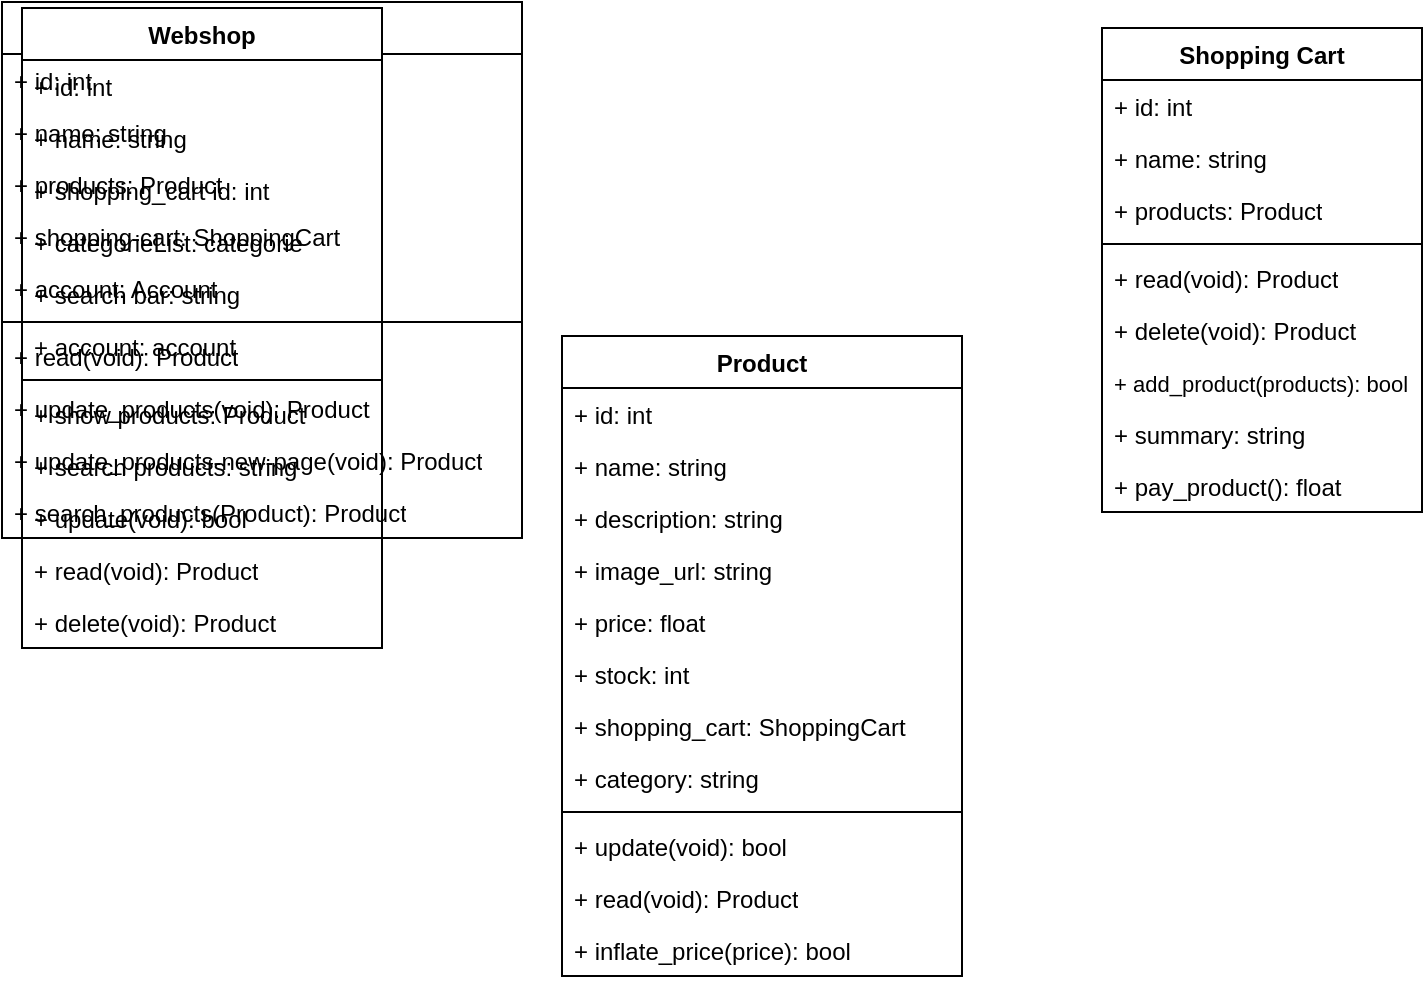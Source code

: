 <mxfile version="24.5.2" type="device">
  <diagram id="C5RBs43oDa-KdzZeNtuy" name="Page-1">
    <mxGraphModel dx="1290" dy="557" grid="1" gridSize="10" guides="1" tooltips="1" connect="1" arrows="1" fold="1" page="1" pageScale="1" pageWidth="827" pageHeight="1169" math="0" shadow="0">
      <root>
        <mxCell id="WIyWlLk6GJQsqaUBKTNV-0" />
        <mxCell id="WIyWlLk6GJQsqaUBKTNV-1" parent="WIyWlLk6GJQsqaUBKTNV-0" />
        <mxCell id="GiS8g_Q5YxD0rcFBVcSm-0" value="Webshop" style="swimlane;fontStyle=1;align=center;verticalAlign=top;childLayout=stackLayout;horizontal=1;startSize=26;horizontalStack=0;resizeParent=1;resizeParentMax=0;resizeLast=0;collapsible=1;marginBottom=0;whiteSpace=wrap;html=1;" parent="WIyWlLk6GJQsqaUBKTNV-1" vertex="1">
          <mxGeometry x="10" y="37" width="260" height="268" as="geometry" />
        </mxCell>
        <mxCell id="0gjRYg9osR2SsFxzedMz-2" value="+ id: int" style="text;strokeColor=none;fillColor=none;align=left;verticalAlign=top;spacingLeft=4;spacingRight=4;overflow=hidden;rotatable=0;points=[[0,0.5],[1,0.5]];portConstraint=eastwest;whiteSpace=wrap;html=1;" vertex="1" parent="GiS8g_Q5YxD0rcFBVcSm-0">
          <mxGeometry y="26" width="260" height="26" as="geometry" />
        </mxCell>
        <mxCell id="GiS8g_Q5YxD0rcFBVcSm-1" value="+ name: string" style="text;strokeColor=none;fillColor=none;align=left;verticalAlign=top;spacingLeft=4;spacingRight=4;overflow=hidden;rotatable=0;points=[[0,0.5],[1,0.5]];portConstraint=eastwest;whiteSpace=wrap;html=1;" parent="GiS8g_Q5YxD0rcFBVcSm-0" vertex="1">
          <mxGeometry y="52" width="260" height="26" as="geometry" />
        </mxCell>
        <mxCell id="0gjRYg9osR2SsFxzedMz-0" value="+ products: Product" style="text;strokeColor=none;fillColor=none;align=left;verticalAlign=top;spacingLeft=4;spacingRight=4;overflow=hidden;rotatable=0;points=[[0,0.5],[1,0.5]];portConstraint=eastwest;whiteSpace=wrap;html=1;" vertex="1" parent="GiS8g_Q5YxD0rcFBVcSm-0">
          <mxGeometry y="78" width="260" height="26" as="geometry" />
        </mxCell>
        <mxCell id="0gjRYg9osR2SsFxzedMz-10" value="+ shopping-cart: ShoppingCart" style="text;strokeColor=none;fillColor=none;align=left;verticalAlign=top;spacingLeft=4;spacingRight=4;overflow=hidden;rotatable=0;points=[[0,0.5],[1,0.5]];portConstraint=eastwest;whiteSpace=wrap;html=1;" vertex="1" parent="GiS8g_Q5YxD0rcFBVcSm-0">
          <mxGeometry y="104" width="260" height="26" as="geometry" />
        </mxCell>
        <mxCell id="0gjRYg9osR2SsFxzedMz-11" value="+ account: Account" style="text;strokeColor=none;fillColor=none;align=left;verticalAlign=top;spacingLeft=4;spacingRight=4;overflow=hidden;rotatable=0;points=[[0,0.5],[1,0.5]];portConstraint=eastwest;whiteSpace=wrap;html=1;" vertex="1" parent="GiS8g_Q5YxD0rcFBVcSm-0">
          <mxGeometry y="130" width="260" height="26" as="geometry" />
        </mxCell>
        <mxCell id="GiS8g_Q5YxD0rcFBVcSm-2" value="" style="line;strokeWidth=1;fillColor=none;align=left;verticalAlign=middle;spacingTop=-1;spacingLeft=3;spacingRight=3;rotatable=0;labelPosition=right;points=[];portConstraint=eastwest;strokeColor=inherit;" parent="GiS8g_Q5YxD0rcFBVcSm-0" vertex="1">
          <mxGeometry y="156" width="260" height="8" as="geometry" />
        </mxCell>
        <mxCell id="GiS8g_Q5YxD0rcFBVcSm-3" value="+ read(void): Product" style="text;strokeColor=none;fillColor=none;align=left;verticalAlign=top;spacingLeft=4;spacingRight=4;overflow=hidden;rotatable=0;points=[[0,0.5],[1,0.5]];portConstraint=eastwest;whiteSpace=wrap;html=1;" parent="GiS8g_Q5YxD0rcFBVcSm-0" vertex="1">
          <mxGeometry y="164" width="260" height="26" as="geometry" />
        </mxCell>
        <mxCell id="0gjRYg9osR2SsFxzedMz-4" value="+ update_products(void): Product" style="text;strokeColor=none;fillColor=none;align=left;verticalAlign=top;spacingLeft=4;spacingRight=4;overflow=hidden;rotatable=0;points=[[0,0.5],[1,0.5]];portConstraint=eastwest;whiteSpace=wrap;html=1;" vertex="1" parent="GiS8g_Q5YxD0rcFBVcSm-0">
          <mxGeometry y="190" width="260" height="26" as="geometry" />
        </mxCell>
        <mxCell id="0gjRYg9osR2SsFxzedMz-12" value="+ update_products-new-page(void): Product" style="text;strokeColor=none;fillColor=none;align=left;verticalAlign=top;spacingLeft=4;spacingRight=4;overflow=hidden;rotatable=0;points=[[0,0.5],[1,0.5]];portConstraint=eastwest;whiteSpace=wrap;html=1;" vertex="1" parent="GiS8g_Q5YxD0rcFBVcSm-0">
          <mxGeometry y="216" width="260" height="26" as="geometry" />
        </mxCell>
        <mxCell id="0gjRYg9osR2SsFxzedMz-6" value="+ search_products(Product): Product&lt;span style=&quot;color: rgba(0, 0, 0, 0); font-family: monospace; font-size: 0px; text-wrap: nowrap;&quot;&gt;%3CmxGraphModel%3E%3Croot%3E%3CmxCell%20id%3D%220%22%2F%3E%3CmxCell%20id%3D%221%22%20parent%3D%220%22%2F%3E%3CmxCell%20id%3D%222%22%20value%3D%22%2B%20read(void)%3A%20Product%22%20style%3D%22text%3BstrokeColor%3Dnone%3BfillColor%3Dnone%3Balign%3Dleft%3BverticalAlign%3Dtop%3BspacingLeft%3D4%3BspacingRight%3D4%3Boverflow%3Dhidden%3Brotatable%3D0%3Bpoints%3D%5B%5B0%2C0.5%5D%2C%5B1%2C0.5%5D%5D%3BportConstraint%3Deastwest%3BwhiteSpace%3Dwrap%3Bhtml%3D1%3B%22%20vertex%3D%221%22%20parent%3D%221%22%3E%3CmxGeometry%20x%3D%2240%22%20y%3D%22152%22%20width%3D%22160%22%20height%3D%2226%22%20as%3D%22geometry%22%2F%3E%3C%2FmxCell%3E%3C%2Froot%3E%3C%2FmxGraphModel%3E&lt;/span&gt;" style="text;strokeColor=none;fillColor=none;align=left;verticalAlign=top;spacingLeft=4;spacingRight=4;overflow=hidden;rotatable=0;points=[[0,0.5],[1,0.5]];portConstraint=eastwest;whiteSpace=wrap;html=1;" vertex="1" parent="GiS8g_Q5YxD0rcFBVcSm-0">
          <mxGeometry y="242" width="260" height="26" as="geometry" />
        </mxCell>
        <mxCell id="GiS8g_Q5YxD0rcFBVcSm-8" value="Product" style="swimlane;fontStyle=1;align=center;verticalAlign=top;childLayout=stackLayout;horizontal=1;startSize=26;horizontalStack=0;resizeParent=1;resizeParentMax=0;resizeLast=0;collapsible=1;marginBottom=0;whiteSpace=wrap;html=1;" parent="WIyWlLk6GJQsqaUBKTNV-1" vertex="1">
          <mxGeometry x="290" y="204" width="200" height="320" as="geometry" />
        </mxCell>
        <mxCell id="GiS8g_Q5YxD0rcFBVcSm-9" value="+ id: int" style="text;strokeColor=none;fillColor=none;align=left;verticalAlign=top;spacingLeft=4;spacingRight=4;overflow=hidden;rotatable=0;points=[[0,0.5],[1,0.5]];portConstraint=eastwest;whiteSpace=wrap;html=1;" parent="GiS8g_Q5YxD0rcFBVcSm-8" vertex="1">
          <mxGeometry y="26" width="200" height="26" as="geometry" />
        </mxCell>
        <mxCell id="GiS8g_Q5YxD0rcFBVcSm-21" value="+ name: string&lt;span style=&quot;color: rgba(0, 0, 0, 0); font-family: monospace; font-size: 0px; text-wrap: nowrap;&quot;&gt;%3CmxGraphModel%3E%3Croot%3E%3CmxCell%20id%3D%220%22%2F%3E%3CmxCell%20id%3D%221%22%20parent%3D%220%22%2F%3E%3CmxCell%20id%3D%222%22%20value%3D%22%2B%20id%3A%20int%22%20style%3D%22text%3BstrokeColor%3Dnone%3BfillColor%3Dnone%3Balign%3Dleft%3BverticalAlign%3Dtop%3BspacingLeft%3D4%3BspacingRight%3D4%3Boverflow%3Dhidden%3Brotatable%3D0%3Bpoints%3D%5B%5B0%2C0.5%5D%2C%5B1%2C0.5%5D%5D%3BportConstraint%3Deastwest%3BwhiteSpace%3Dwrap%3Bhtml%3D1%3B%22%20vertex%3D%221%22%20parent%3D%221%22%3E%3CmxGeometry%20x%3D%22160%22%20y%3D%22226%22%20width%3D%22160%22%20height%3D%2226%22%20as%3D%22geometry%22%2F%3E%3C%2FmxCell%3E%3C%2Froot%3E%3C%2FmxGraphModel%3E&lt;/span&gt;" style="text;strokeColor=none;fillColor=none;align=left;verticalAlign=top;spacingLeft=4;spacingRight=4;overflow=hidden;rotatable=0;points=[[0,0.5],[1,0.5]];portConstraint=eastwest;whiteSpace=wrap;html=1;" parent="GiS8g_Q5YxD0rcFBVcSm-8" vertex="1">
          <mxGeometry y="52" width="200" height="26" as="geometry" />
        </mxCell>
        <mxCell id="GiS8g_Q5YxD0rcFBVcSm-22" value="+ description: string&lt;span style=&quot;color: rgba(0, 0, 0, 0); font-family: monospace; font-size: 0px; text-wrap: nowrap;&quot;&gt;%3CmxGraphModel%3E%3Croot%3E%3CmxCell%20id%3D%220%22%2F%3E%3CmxCell%20id%3D%221%22%20parent%3D%220%22%2F%3E%3CmxCell%20id%3D%222%22%20value%3D%22%2B%20id%3A%20int%22%20style%3D%22text%3BstrokeColor%3Dnone%3BfillColor%3Dnone%3Balign%3Dleft%3BverticalAlign%3Dtop%3BspacingLeft%3D4%3BspacingRight%3D4%3Boverflow%3Dhidden%3Brotatable%3D0%3Bpoints%3D%5B%5B0%2C0.5%5D%2C%5B1%2C0.5%5D%5D%3BportConstraint%3Deastwest%3BwhiteSpace%3Dwrap%3Bhtml%3D1%3B%22%20vertex%3D%221%22%20parent%3D%221%22%3E%3CmxGeometry%20x%3D%22160%22%20y%3D%22226%22%20width%3D%22160%22%20height%3D%2226%22%20as%3D%22geometry%22%2F%3E%3C%2FmxCell%3E%3C%2Froot%3E%3C%2FmxGraphModel%3E&lt;/span&gt;" style="text;strokeColor=none;fillColor=none;align=left;verticalAlign=top;spacingLeft=4;spacingRight=4;overflow=hidden;rotatable=0;points=[[0,0.5],[1,0.5]];portConstraint=eastwest;whiteSpace=wrap;html=1;" parent="GiS8g_Q5YxD0rcFBVcSm-8" vertex="1">
          <mxGeometry y="78" width="200" height="26" as="geometry" />
        </mxCell>
        <mxCell id="GiS8g_Q5YxD0rcFBVcSm-23" value="+ image_url: string&lt;span style=&quot;color: rgba(0, 0, 0, 0); font-family: monospace; font-size: 0px; text-wrap: nowrap;&quot;&gt;%3CmxGraphModel%3E%3Croot%3E%3CmxCell%20id%3D%220%22%2F%3E%3CmxCell%20id%3D%221%22%20parent%3D%220%22%2F%3E%3CmxCell%20id%3D%222%22%20value%3D%22%2B%20id%3A%20int%22%20style%3D%22text%3BstrokeColor%3Dnone%3BfillColor%3Dnone%3Balign%3Dleft%3BverticalAlign%3Dtop%3BspacingLeft%3D4%3BspacingRight%3D4%3Boverflow%3Dhidden%3Brotatable%3D0%3Bpoints%3D%5B%5B0%2C0.5%5D%2C%5B1%2C0.5%5D%5D%3BportConstraint%3Deastwest%3BwhiteSpace%3Dwrap%3Bhtml%3D1%3B%22%20vertex%3D%221%22%20parent%3D%221%22%3E%3CmxGeometry%20x%3D%22160%22%20y%3D%22226%22%20width%3D%22160%22%20height%3D%2226%22%20as%3D%22geometry%22%2F%3E%3C%2FmxCell%3E%3C%2Froot%3E%3C%2FmxG&lt;/span&gt;" style="text;strokeColor=none;fillColor=none;align=left;verticalAlign=top;spacingLeft=4;spacingRight=4;overflow=hidden;rotatable=0;points=[[0,0.5],[1,0.5]];portConstraint=eastwest;whiteSpace=wrap;html=1;" parent="GiS8g_Q5YxD0rcFBVcSm-8" vertex="1">
          <mxGeometry y="104" width="200" height="26" as="geometry" />
        </mxCell>
        <mxCell id="GiS8g_Q5YxD0rcFBVcSm-20" value="+ price: float&lt;span style=&quot;color: rgba(0, 0, 0, 0); font-family: monospace; font-size: 0px; text-wrap: nowrap;&quot;&gt;%3CmxGraphModel%3E%3Croot%3E%3CmxCell%20id%3D%220%22%2F%3E%3CmxCell%20id%3D%221%22%20parent%3D%220%22%2F%3E%3CmxCell%20id%3D%222%22%20value%3D%22%2B%20id%3A%20int%22%20style%3D%22text%3BstrokeColor%3Dnone%3BfillColor%3Dnone%3Balign%3Dleft%3BverticalAlign%3Dtop%3BspacingLeft%3D4%3BspacingRight%3D4%3Boverflow%3Dhidden%3Brotatable%3D0%3Bpoints%3D%5B%5B0%2C0.5%5D%2C%5B1%2C0.5%5D%5D%3BportConstraint%3Deastwest%3BwhiteSpace%3Dwrap%3Bhtml%3D1%3B%22%20vertex%3D%221%22%20parent%3D%221%22%3E%3CmxGeometry%20x%3D%22160%22%20y%3D%22226%22%20width%3D%22160%22%20height%3D%2226%22%20as%3D%22geometry%22%2F%3E%3C%2FmxCell%3E%3C%2Froot%3E%3C%2&lt;/span&gt;&lt;div&gt;&lt;span style=&quot;color: rgba(0, 0, 0, 0); font-family: monospace; font-size: 0px; text-wrap: nowrap;&quot;&gt;&lt;br&gt;&lt;/span&gt;&lt;/div&gt;" style="text;strokeColor=none;fillColor=none;align=left;verticalAlign=top;spacingLeft=4;spacingRight=4;overflow=hidden;rotatable=0;points=[[0,0.5],[1,0.5]];portConstraint=eastwest;whiteSpace=wrap;html=1;" parent="GiS8g_Q5YxD0rcFBVcSm-8" vertex="1">
          <mxGeometry y="130" width="200" height="26" as="geometry" />
        </mxCell>
        <mxCell id="GiS8g_Q5YxD0rcFBVcSm-24" value="+ stock: int" style="text;strokeColor=none;fillColor=none;align=left;verticalAlign=top;spacingLeft=4;spacingRight=4;overflow=hidden;rotatable=0;points=[[0,0.5],[1,0.5]];portConstraint=eastwest;whiteSpace=wrap;html=1;" parent="GiS8g_Q5YxD0rcFBVcSm-8" vertex="1">
          <mxGeometry y="156" width="200" height="26" as="geometry" />
        </mxCell>
        <mxCell id="GiS8g_Q5YxD0rcFBVcSm-27" value="+ shopping_cart: ShoppingCart" style="text;strokeColor=none;fillColor=none;align=left;verticalAlign=top;spacingLeft=4;spacingRight=4;overflow=hidden;rotatable=0;points=[[0,0.5],[1,0.5]];portConstraint=eastwest;whiteSpace=wrap;html=1;" parent="GiS8g_Q5YxD0rcFBVcSm-8" vertex="1">
          <mxGeometry y="182" width="200" height="26" as="geometry" />
        </mxCell>
        <mxCell id="GiS8g_Q5YxD0rcFBVcSm-25" value="+ category: string" style="text;strokeColor=none;fillColor=none;align=left;verticalAlign=top;spacingLeft=4;spacingRight=4;overflow=hidden;rotatable=0;points=[[0,0.5],[1,0.5]];portConstraint=eastwest;whiteSpace=wrap;html=1;" parent="GiS8g_Q5YxD0rcFBVcSm-8" vertex="1">
          <mxGeometry y="208" width="200" height="26" as="geometry" />
        </mxCell>
        <mxCell id="GiS8g_Q5YxD0rcFBVcSm-10" value="" style="line;strokeWidth=1;fillColor=none;align=left;verticalAlign=middle;spacingTop=-1;spacingLeft=3;spacingRight=3;rotatable=0;labelPosition=right;points=[];portConstraint=eastwest;strokeColor=inherit;" parent="GiS8g_Q5YxD0rcFBVcSm-8" vertex="1">
          <mxGeometry y="234" width="200" height="8" as="geometry" />
        </mxCell>
        <mxCell id="GiS8g_Q5YxD0rcFBVcSm-28" value="+ update(void): bool" style="text;strokeColor=none;fillColor=none;align=left;verticalAlign=top;spacingLeft=4;spacingRight=4;overflow=hidden;rotatable=0;points=[[0,0.5],[1,0.5]];portConstraint=eastwest;whiteSpace=wrap;html=1;" parent="GiS8g_Q5YxD0rcFBVcSm-8" vertex="1">
          <mxGeometry y="242" width="200" height="26" as="geometry" />
        </mxCell>
        <mxCell id="GiS8g_Q5YxD0rcFBVcSm-32" value="+ read(void): Product" style="text;strokeColor=none;fillColor=none;align=left;verticalAlign=top;spacingLeft=4;spacingRight=4;overflow=hidden;rotatable=0;points=[[0,0.5],[1,0.5]];portConstraint=eastwest;whiteSpace=wrap;html=1;" parent="GiS8g_Q5YxD0rcFBVcSm-8" vertex="1">
          <mxGeometry y="268" width="200" height="26" as="geometry" />
        </mxCell>
        <mxCell id="GiS8g_Q5YxD0rcFBVcSm-31" value="+ inflate_price(price): bool" style="text;strokeColor=none;fillColor=none;align=left;verticalAlign=top;spacingLeft=4;spacingRight=4;overflow=hidden;rotatable=0;points=[[0,0.5],[1,0.5]];portConstraint=eastwest;whiteSpace=wrap;html=1;" parent="GiS8g_Q5YxD0rcFBVcSm-8" vertex="1">
          <mxGeometry y="294" width="200" height="26" as="geometry" />
        </mxCell>
        <mxCell id="GiS8g_Q5YxD0rcFBVcSm-12" value="Shopping Cart" style="swimlane;fontStyle=1;align=center;verticalAlign=top;childLayout=stackLayout;horizontal=1;startSize=26;horizontalStack=0;resizeParent=1;resizeParentMax=0;resizeLast=0;collapsible=1;marginBottom=0;whiteSpace=wrap;html=1;" parent="WIyWlLk6GJQsqaUBKTNV-1" vertex="1">
          <mxGeometry x="560" y="50" width="160" height="242" as="geometry" />
        </mxCell>
        <mxCell id="GiS8g_Q5YxD0rcFBVcSm-13" value="+ id: int" style="text;strokeColor=none;fillColor=none;align=left;verticalAlign=top;spacingLeft=4;spacingRight=4;overflow=hidden;rotatable=0;points=[[0,0.5],[1,0.5]];portConstraint=eastwest;whiteSpace=wrap;html=1;" parent="GiS8g_Q5YxD0rcFBVcSm-12" vertex="1">
          <mxGeometry y="26" width="160" height="26" as="geometry" />
        </mxCell>
        <mxCell id="1t5ZoB4_jUMfa5zGJAjv-9" value="+ name: string" style="text;strokeColor=none;fillColor=none;align=left;verticalAlign=top;spacingLeft=4;spacingRight=4;overflow=hidden;rotatable=0;points=[[0,0.5],[1,0.5]];portConstraint=eastwest;whiteSpace=wrap;html=1;" parent="GiS8g_Q5YxD0rcFBVcSm-12" vertex="1">
          <mxGeometry y="52" width="160" height="26" as="geometry" />
        </mxCell>
        <mxCell id="1t5ZoB4_jUMfa5zGJAjv-10" value="+ products: Product" style="text;strokeColor=none;fillColor=none;align=left;verticalAlign=top;spacingLeft=4;spacingRight=4;overflow=hidden;rotatable=0;points=[[0,0.5],[1,0.5]];portConstraint=eastwest;whiteSpace=wrap;html=1;" parent="GiS8g_Q5YxD0rcFBVcSm-12" vertex="1">
          <mxGeometry y="78" width="160" height="26" as="geometry" />
        </mxCell>
        <mxCell id="GiS8g_Q5YxD0rcFBVcSm-14" value="" style="line;strokeWidth=1;fillColor=none;align=left;verticalAlign=middle;spacingTop=-1;spacingLeft=3;spacingRight=3;rotatable=0;labelPosition=right;points=[];portConstraint=eastwest;strokeColor=inherit;" parent="GiS8g_Q5YxD0rcFBVcSm-12" vertex="1">
          <mxGeometry y="104" width="160" height="8" as="geometry" />
        </mxCell>
        <mxCell id="2Rd9Wp1f4m4nN5fBQSNO-9" value="+ read(void): Product" style="text;strokeColor=none;fillColor=none;align=left;verticalAlign=top;spacingLeft=4;spacingRight=4;overflow=hidden;rotatable=0;points=[[0,0.5],[1,0.5]];portConstraint=eastwest;whiteSpace=wrap;html=1;" parent="GiS8g_Q5YxD0rcFBVcSm-12" vertex="1">
          <mxGeometry y="112" width="160" height="26" as="geometry" />
        </mxCell>
        <mxCell id="2Rd9Wp1f4m4nN5fBQSNO-5" value="+ delete(void): Product" style="text;strokeColor=none;fillColor=none;align=left;verticalAlign=top;spacingLeft=4;spacingRight=4;overflow=hidden;rotatable=0;points=[[0,0.5],[1,0.5]];portConstraint=eastwest;whiteSpace=wrap;html=1;" parent="GiS8g_Q5YxD0rcFBVcSm-12" vertex="1">
          <mxGeometry y="138" width="160" height="26" as="geometry" />
        </mxCell>
        <mxCell id="2Rd9Wp1f4m4nN5fBQSNO-6" value="&lt;font style=&quot;font-size: 11px;&quot;&gt;+ add_product(products): bool&lt;/font&gt;" style="text;strokeColor=none;fillColor=none;align=left;verticalAlign=top;spacingLeft=4;spacingRight=4;overflow=hidden;rotatable=0;points=[[0,0.5],[1,0.5]];portConstraint=eastwest;whiteSpace=wrap;html=1;" parent="GiS8g_Q5YxD0rcFBVcSm-12" vertex="1">
          <mxGeometry y="164" width="160" height="26" as="geometry" />
        </mxCell>
        <mxCell id="1t5ZoB4_jUMfa5zGJAjv-8" value="+ summary: string" style="text;strokeColor=none;fillColor=none;align=left;verticalAlign=top;spacingLeft=4;spacingRight=4;overflow=hidden;rotatable=0;points=[[0,0.5],[1,0.5]];portConstraint=eastwest;whiteSpace=wrap;html=1;" parent="GiS8g_Q5YxD0rcFBVcSm-12" vertex="1">
          <mxGeometry y="190" width="160" height="26" as="geometry" />
        </mxCell>
        <mxCell id="2Rd9Wp1f4m4nN5fBQSNO-8" value="+ pay_product(): float" style="text;strokeColor=none;fillColor=none;align=left;verticalAlign=top;spacingLeft=4;spacingRight=4;overflow=hidden;rotatable=0;points=[[0,0.5],[1,0.5]];portConstraint=eastwest;whiteSpace=wrap;html=1;" parent="GiS8g_Q5YxD0rcFBVcSm-12" vertex="1">
          <mxGeometry y="216" width="160" height="26" as="geometry" />
        </mxCell>
        <mxCell id="GiS8g_Q5YxD0rcFBVcSm-15" value="&lt;span style=&quot;color: rgba(0, 0, 0, 0); font-family: monospace; font-size: 0px; text-wrap: nowrap;&quot;&gt;+&lt;/span&gt;" style="text;strokeColor=none;fillColor=none;align=left;verticalAlign=top;spacingLeft=4;spacingRight=4;overflow=hidden;rotatable=0;points=[[0,0.5],[1,0.5]];portConstraint=eastwest;whiteSpace=wrap;html=1;" parent="GiS8g_Q5YxD0rcFBVcSm-12" vertex="1">
          <mxGeometry y="242" width="160" as="geometry" />
        </mxCell>
        <mxCell id="WQWh5Ca7QdM3-SDSiCzM-0" value="Webshop" style="swimlane;fontStyle=1;align=center;verticalAlign=top;childLayout=stackLayout;horizontal=1;startSize=26;horizontalStack=0;resizeParent=1;resizeParentMax=0;resizeLast=0;collapsible=1;marginBottom=0;whiteSpace=wrap;html=1;" vertex="1" parent="WIyWlLk6GJQsqaUBKTNV-1">
          <mxGeometry x="20" y="40" width="180" height="320" as="geometry" />
        </mxCell>
        <mxCell id="WQWh5Ca7QdM3-SDSiCzM-1" value="+ id: int" style="text;strokeColor=none;fillColor=none;align=left;verticalAlign=top;spacingLeft=4;spacingRight=4;overflow=hidden;rotatable=0;points=[[0,0.5],[1,0.5]];portConstraint=eastwest;whiteSpace=wrap;html=1;" vertex="1" parent="WQWh5Ca7QdM3-SDSiCzM-0">
          <mxGeometry y="26" width="180" height="26" as="geometry" />
        </mxCell>
        <mxCell id="WQWh5Ca7QdM3-SDSiCzM-2" value="+ name: string" style="text;strokeColor=none;fillColor=none;align=left;verticalAlign=top;spacingLeft=4;spacingRight=4;overflow=hidden;rotatable=0;points=[[0,0.5],[1,0.5]];portConstraint=eastwest;whiteSpace=wrap;html=1;" vertex="1" parent="WQWh5Ca7QdM3-SDSiCzM-0">
          <mxGeometry y="52" width="180" height="26" as="geometry" />
        </mxCell>
        <mxCell id="WQWh5Ca7QdM3-SDSiCzM-3" value="+ shopping_cart id: int" style="text;strokeColor=none;fillColor=none;align=left;verticalAlign=top;spacingLeft=4;spacingRight=4;overflow=hidden;rotatable=0;points=[[0,0.5],[1,0.5]];portConstraint=eastwest;whiteSpace=wrap;html=1;" vertex="1" parent="WQWh5Ca7QdM3-SDSiCzM-0">
          <mxGeometry y="78" width="180" height="26" as="geometry" />
        </mxCell>
        <mxCell id="WQWh5Ca7QdM3-SDSiCzM-11" value="+ categorieList: categorie" style="text;strokeColor=none;fillColor=none;align=left;verticalAlign=top;spacingLeft=4;spacingRight=4;overflow=hidden;rotatable=0;points=[[0,0.5],[1,0.5]];portConstraint=eastwest;whiteSpace=wrap;html=1;" vertex="1" parent="WQWh5Ca7QdM3-SDSiCzM-0">
          <mxGeometry y="104" width="180" height="26" as="geometry" />
        </mxCell>
        <mxCell id="WQWh5Ca7QdM3-SDSiCzM-12" value="+ search bar: string&amp;nbsp;" style="text;strokeColor=none;fillColor=none;align=left;verticalAlign=top;spacingLeft=4;spacingRight=4;overflow=hidden;rotatable=0;points=[[0,0.5],[1,0.5]];portConstraint=eastwest;whiteSpace=wrap;html=1;" vertex="1" parent="WQWh5Ca7QdM3-SDSiCzM-0">
          <mxGeometry y="130" width="180" height="26" as="geometry" />
        </mxCell>
        <mxCell id="WQWh5Ca7QdM3-SDSiCzM-13" value="+ account: account" style="text;strokeColor=none;fillColor=none;align=left;verticalAlign=top;spacingLeft=4;spacingRight=4;overflow=hidden;rotatable=0;points=[[0,0.5],[1,0.5]];portConstraint=eastwest;whiteSpace=wrap;html=1;" vertex="1" parent="WQWh5Ca7QdM3-SDSiCzM-0">
          <mxGeometry y="156" width="180" height="26" as="geometry" />
        </mxCell>
        <mxCell id="WQWh5Ca7QdM3-SDSiCzM-4" value="" style="line;strokeWidth=1;fillColor=none;align=left;verticalAlign=middle;spacingTop=-1;spacingLeft=3;spacingRight=3;rotatable=0;labelPosition=right;points=[];portConstraint=eastwest;strokeColor=inherit;" vertex="1" parent="WQWh5Ca7QdM3-SDSiCzM-0">
          <mxGeometry y="182" width="180" height="8" as="geometry" />
        </mxCell>
        <mxCell id="WQWh5Ca7QdM3-SDSiCzM-15" value="+ show products: Product" style="text;strokeColor=none;fillColor=none;align=left;verticalAlign=top;spacingLeft=4;spacingRight=4;overflow=hidden;rotatable=0;points=[[0,0.5],[1,0.5]];portConstraint=eastwest;whiteSpace=wrap;html=1;" vertex="1" parent="WQWh5Ca7QdM3-SDSiCzM-0">
          <mxGeometry y="190" width="180" height="26" as="geometry" />
        </mxCell>
        <mxCell id="WQWh5Ca7QdM3-SDSiCzM-6" value="+ search products: string" style="text;strokeColor=none;fillColor=none;align=left;verticalAlign=top;spacingLeft=4;spacingRight=4;overflow=hidden;rotatable=0;points=[[0,0.5],[1,0.5]];portConstraint=eastwest;whiteSpace=wrap;html=1;" vertex="1" parent="WQWh5Ca7QdM3-SDSiCzM-0">
          <mxGeometry y="216" width="180" height="26" as="geometry" />
        </mxCell>
        <mxCell id="WQWh5Ca7QdM3-SDSiCzM-8" value="+ update(void): bool" style="text;strokeColor=none;fillColor=none;align=left;verticalAlign=top;spacingLeft=4;spacingRight=4;overflow=hidden;rotatable=0;points=[[0,0.5],[1,0.5]];portConstraint=eastwest;whiteSpace=wrap;html=1;" vertex="1" parent="WQWh5Ca7QdM3-SDSiCzM-0">
          <mxGeometry y="242" width="180" height="26" as="geometry" />
        </mxCell>
        <mxCell id="WQWh5Ca7QdM3-SDSiCzM-9" value="+ read(void): Product&lt;div&gt;&lt;br&gt;&lt;/div&gt;" style="text;strokeColor=none;fillColor=none;align=left;verticalAlign=top;spacingLeft=4;spacingRight=4;overflow=hidden;rotatable=0;points=[[0,0.5],[1,0.5]];portConstraint=eastwest;whiteSpace=wrap;html=1;" vertex="1" parent="WQWh5Ca7QdM3-SDSiCzM-0">
          <mxGeometry y="268" width="180" height="26" as="geometry" />
        </mxCell>
        <mxCell id="WQWh5Ca7QdM3-SDSiCzM-10" value="&lt;span style=&quot;color: rgba(0, 0, 0, 0); font-family: monospace; font-size: 0px; text-wrap: nowrap;&quot;&gt;+&lt;/span&gt;" style="text;strokeColor=none;fillColor=none;align=left;verticalAlign=top;spacingLeft=4;spacingRight=4;overflow=hidden;rotatable=0;points=[[0,0.5],[1,0.5]];portConstraint=eastwest;whiteSpace=wrap;html=1;" vertex="1" parent="WQWh5Ca7QdM3-SDSiCzM-0">
          <mxGeometry y="294" width="180" as="geometry" />
        </mxCell>
        <mxCell id="WQWh5Ca7QdM3-SDSiCzM-14" value="+ delete(void): Product" style="text;strokeColor=none;fillColor=none;align=left;verticalAlign=top;spacingLeft=4;spacingRight=4;overflow=hidden;rotatable=0;points=[[0,0.5],[1,0.5]];portConstraint=eastwest;whiteSpace=wrap;html=1;" vertex="1" parent="WQWh5Ca7QdM3-SDSiCzM-0">
          <mxGeometry y="294" width="180" height="26" as="geometry" />
        </mxCell>
      </root>
    </mxGraphModel>
  </diagram>
</mxfile>
